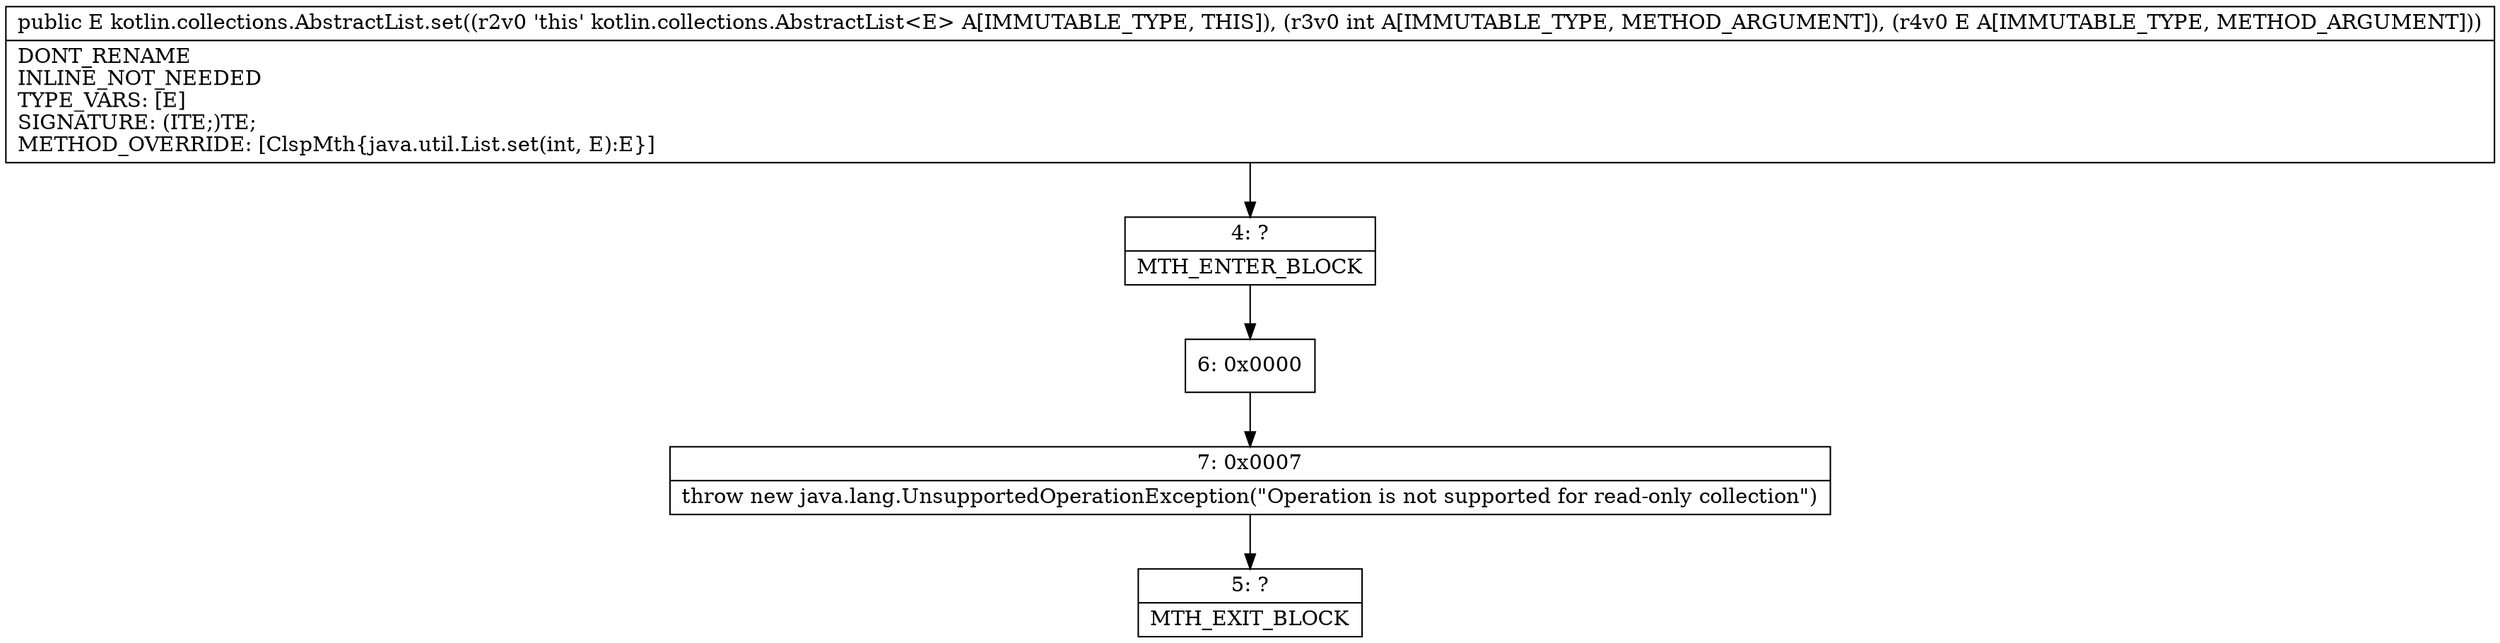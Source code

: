 digraph "CFG forkotlin.collections.AbstractList.set(ILjava\/lang\/Object;)Ljava\/lang\/Object;" {
Node_4 [shape=record,label="{4\:\ ?|MTH_ENTER_BLOCK\l}"];
Node_6 [shape=record,label="{6\:\ 0x0000}"];
Node_7 [shape=record,label="{7\:\ 0x0007|throw new java.lang.UnsupportedOperationException(\"Operation is not supported for read\-only collection\")\l}"];
Node_5 [shape=record,label="{5\:\ ?|MTH_EXIT_BLOCK\l}"];
MethodNode[shape=record,label="{public E kotlin.collections.AbstractList.set((r2v0 'this' kotlin.collections.AbstractList\<E\> A[IMMUTABLE_TYPE, THIS]), (r3v0 int A[IMMUTABLE_TYPE, METHOD_ARGUMENT]), (r4v0 E A[IMMUTABLE_TYPE, METHOD_ARGUMENT]))  | DONT_RENAME\lINLINE_NOT_NEEDED\lTYPE_VARS: [E]\lSIGNATURE: (ITE;)TE;\lMETHOD_OVERRIDE: [ClspMth\{java.util.List.set(int, E):E\}]\l}"];
MethodNode -> Node_4;Node_4 -> Node_6;
Node_6 -> Node_7;
Node_7 -> Node_5;
}

